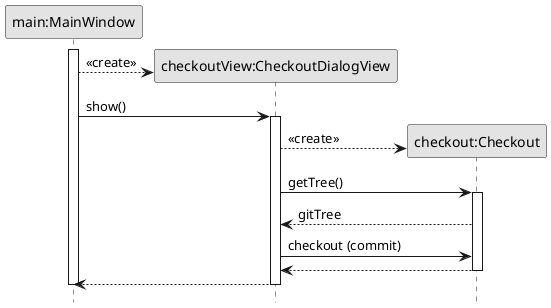 @startuml
skinparam monochrome true
hide footbox

participant "main:MainWindow" as main
participant "checkoutView:CheckoutDialogView" as checkoutView
participant "checkout:Checkout" as checkout

activate main
create checkoutView
main --> checkoutView :  <<create>>
main ->checkoutView : show()
activate checkoutView
create checkout
checkoutView -->checkout : <<create>>
checkoutView ->checkout : getTree()
activate checkout
checkout --> checkoutView : gitTree
checkoutView ->checkout : checkout (commit)
checkout -->checkoutView :
deactivate checkout
checkoutView --> main :
deactivate checkoutView

deactivate main

@enduml